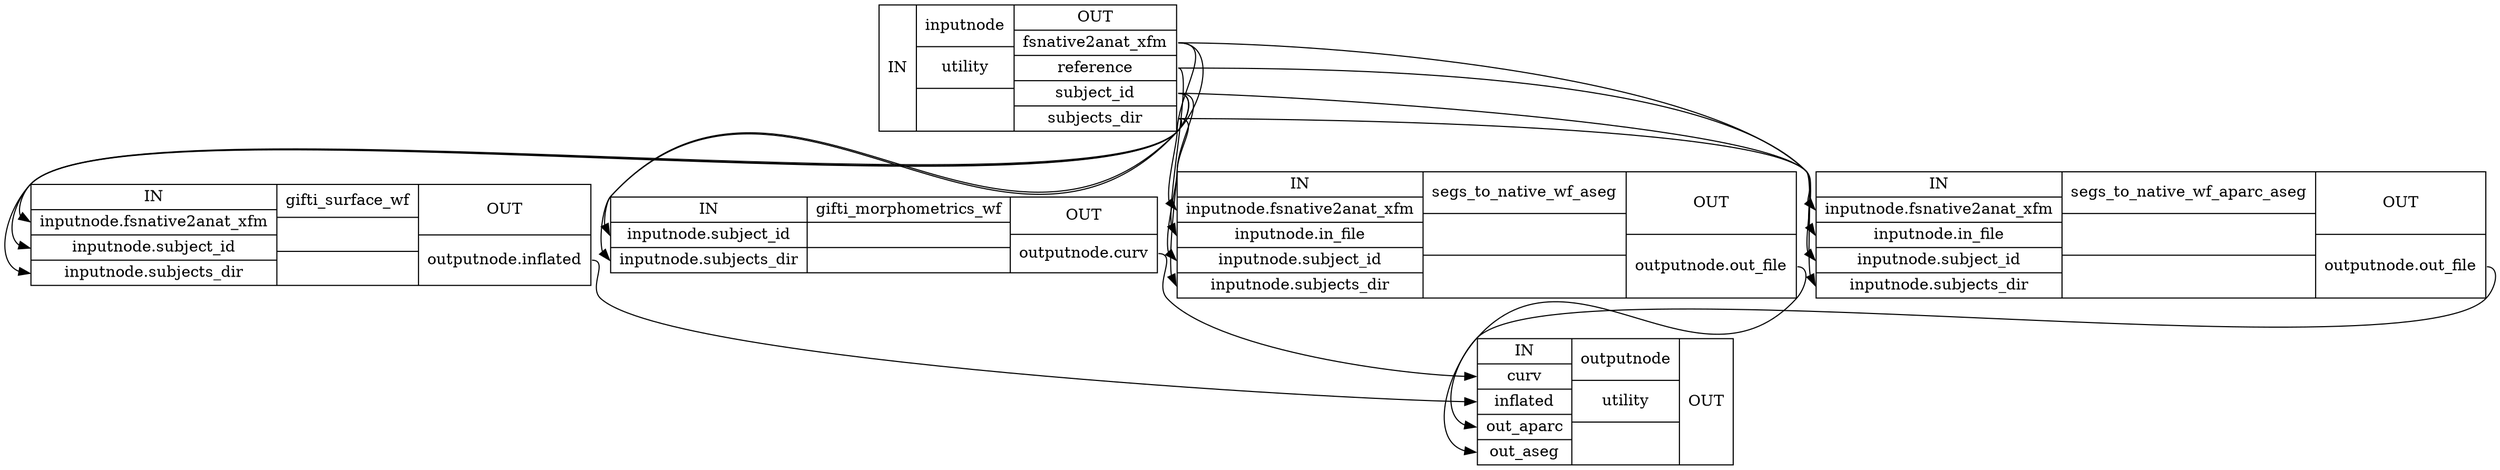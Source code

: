 digraph structs {
node [shape=record];
surface_derivatives_wfinputnode [label="{IN}|{ inputnode | utility |  }|{OUT|<outfsnative2anatxfm> fsnative2anat_xfm|<outreference> reference|<outsubjectid> subject_id|<outsubjectsdir> subjects_dir}"];
surface_derivatives_wfgifti_surface_wf [label="{IN|<ininputnodefsnative2anatxfm> inputnode.fsnative2anat_xfm|<ininputnodesubjectid> inputnode.subject_id|<ininputnodesubjectsdir> inputnode.subjects_dir}|{ gifti_surface_wf |  |  }|{OUT|<outoutputnodeinflated> outputnode.inflated}"];
surface_derivatives_wfgifti_morphometrics_wf [label="{IN|<ininputnodesubjectid> inputnode.subject_id|<ininputnodesubjectsdir> inputnode.subjects_dir}|{ gifti_morphometrics_wf |  |  }|{OUT|<outoutputnodecurv> outputnode.curv}"];
surface_derivatives_wfsegs_to_native_wf_aseg [label="{IN|<ininputnodefsnative2anatxfm> inputnode.fsnative2anat_xfm|<ininputnodeinfile> inputnode.in_file|<ininputnodesubjectid> inputnode.subject_id|<ininputnodesubjectsdir> inputnode.subjects_dir}|{ segs_to_native_wf_aseg |  |  }|{OUT|<outoutputnodeoutfile> outputnode.out_file}"];
surface_derivatives_wfsegs_to_native_wf_aparc_aseg [label="{IN|<ininputnodefsnative2anatxfm> inputnode.fsnative2anat_xfm|<ininputnodeinfile> inputnode.in_file|<ininputnodesubjectid> inputnode.subject_id|<ininputnodesubjectsdir> inputnode.subjects_dir}|{ segs_to_native_wf_aparc_aseg |  |  }|{OUT|<outoutputnodeoutfile> outputnode.out_file}"];
surface_derivatives_wfoutputnode [label="{IN|<incurv> curv|<ininflated> inflated|<inoutaparc> out_aparc|<inoutaseg> out_aseg}|{ outputnode | utility |  }|{OUT}"];
surface_derivatives_wfgifti_morphometrics_wf:outoutputnodecurv:e -> surface_derivatives_wfoutputnode:incurv:w;
surface_derivatives_wfgifti_surface_wf:outoutputnodeinflated:e -> surface_derivatives_wfoutputnode:ininflated:w;
surface_derivatives_wfinputnode:outfsnative2anatxfm:e -> surface_derivatives_wfgifti_surface_wf:ininputnodefsnative2anatxfm:w;
surface_derivatives_wfinputnode:outfsnative2anatxfm:e -> surface_derivatives_wfsegs_to_native_wf_aparc_aseg:ininputnodefsnative2anatxfm:w;
surface_derivatives_wfinputnode:outfsnative2anatxfm:e -> surface_derivatives_wfsegs_to_native_wf_aseg:ininputnodefsnative2anatxfm:w;
surface_derivatives_wfinputnode:outreference:e -> surface_derivatives_wfsegs_to_native_wf_aparc_aseg:ininputnodeinfile:w;
surface_derivatives_wfinputnode:outreference:e -> surface_derivatives_wfsegs_to_native_wf_aseg:ininputnodeinfile:w;
surface_derivatives_wfinputnode:outsubjectid:e -> surface_derivatives_wfgifti_morphometrics_wf:ininputnodesubjectid:w;
surface_derivatives_wfinputnode:outsubjectid:e -> surface_derivatives_wfgifti_surface_wf:ininputnodesubjectid:w;
surface_derivatives_wfinputnode:outsubjectid:e -> surface_derivatives_wfsegs_to_native_wf_aparc_aseg:ininputnodesubjectid:w;
surface_derivatives_wfinputnode:outsubjectid:e -> surface_derivatives_wfsegs_to_native_wf_aseg:ininputnodesubjectid:w;
surface_derivatives_wfinputnode:outsubjectsdir:e -> surface_derivatives_wfgifti_morphometrics_wf:ininputnodesubjectsdir:w;
surface_derivatives_wfinputnode:outsubjectsdir:e -> surface_derivatives_wfgifti_surface_wf:ininputnodesubjectsdir:w;
surface_derivatives_wfinputnode:outsubjectsdir:e -> surface_derivatives_wfsegs_to_native_wf_aparc_aseg:ininputnodesubjectsdir:w;
surface_derivatives_wfinputnode:outsubjectsdir:e -> surface_derivatives_wfsegs_to_native_wf_aseg:ininputnodesubjectsdir:w;
surface_derivatives_wfsegs_to_native_wf_aparc_aseg:outoutputnodeoutfile:e -> surface_derivatives_wfoutputnode:inoutaparc:w;
surface_derivatives_wfsegs_to_native_wf_aseg:outoutputnodeoutfile:e -> surface_derivatives_wfoutputnode:inoutaseg:w;
}